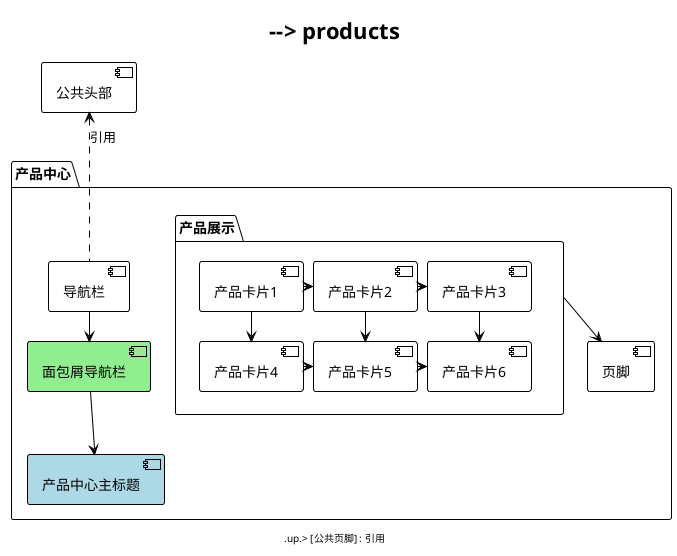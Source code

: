 @startuml product
!theme plain
top to bottom direction

skinparam nodesep 10
skinparam ranksep 30

' 注释掉可能导致问题的include指令
' !include ../公共/header.puml
' !include ../公共/footer.puml

package "产品中心" {
  [导航栏] as navbar
  [面包屑导航栏] as breadcrumb #lightgreen
  [产品中心主标题] as title #lightblue
  
  package "产品展示" as products {
    ' 第一行产品
    [产品卡片1] as product1
    [产品卡片2] as product2
    [产品卡片3] as product3
    
    ' 第二行产品
    [产品卡片4] as product4
    [产品卡片5] as product5
    [产品卡片6] as product6
    
    ' 第一行水平排列
    product1 -right-> product2
    product2 -right-> product3
    
    ' 第二行水平排列
    product4 -right-> product5
    product5 -right-> product6
    
    ' 两行之间的垂直关系
    product1 --> product4
    product2 --> product5
    product3 --> product6
  }
  
  [页脚] as footer

  ' 页面结构连接关系
  navbar --> breadcrumb
  breadcrumb --> title
  title --> products
  products --> footer
}

' 引用公共组件（作为抽象表示）
navbar .up.> [公共头部] : 引用
footer .up.> [公共页脚] : 引用

@enduml
